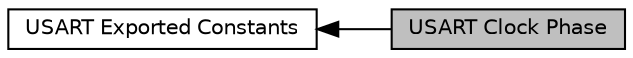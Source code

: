 digraph "USART Clock Phase"
{
  edge [fontname="Helvetica",fontsize="10",labelfontname="Helvetica",labelfontsize="10"];
  node [fontname="Helvetica",fontsize="10",shape=record];
  rankdir=LR;
  Node1 [label="USART Exported Constants",height=0.2,width=0.4,color="black", fillcolor="white", style="filled",URL="$group___u_s_a_r_t___exported___constants.html"];
  Node0 [label="USART Clock Phase",height=0.2,width=0.4,color="black", fillcolor="grey75", style="filled", fontcolor="black"];
  Node1->Node0 [shape=plaintext, dir="back", style="solid"];
}
